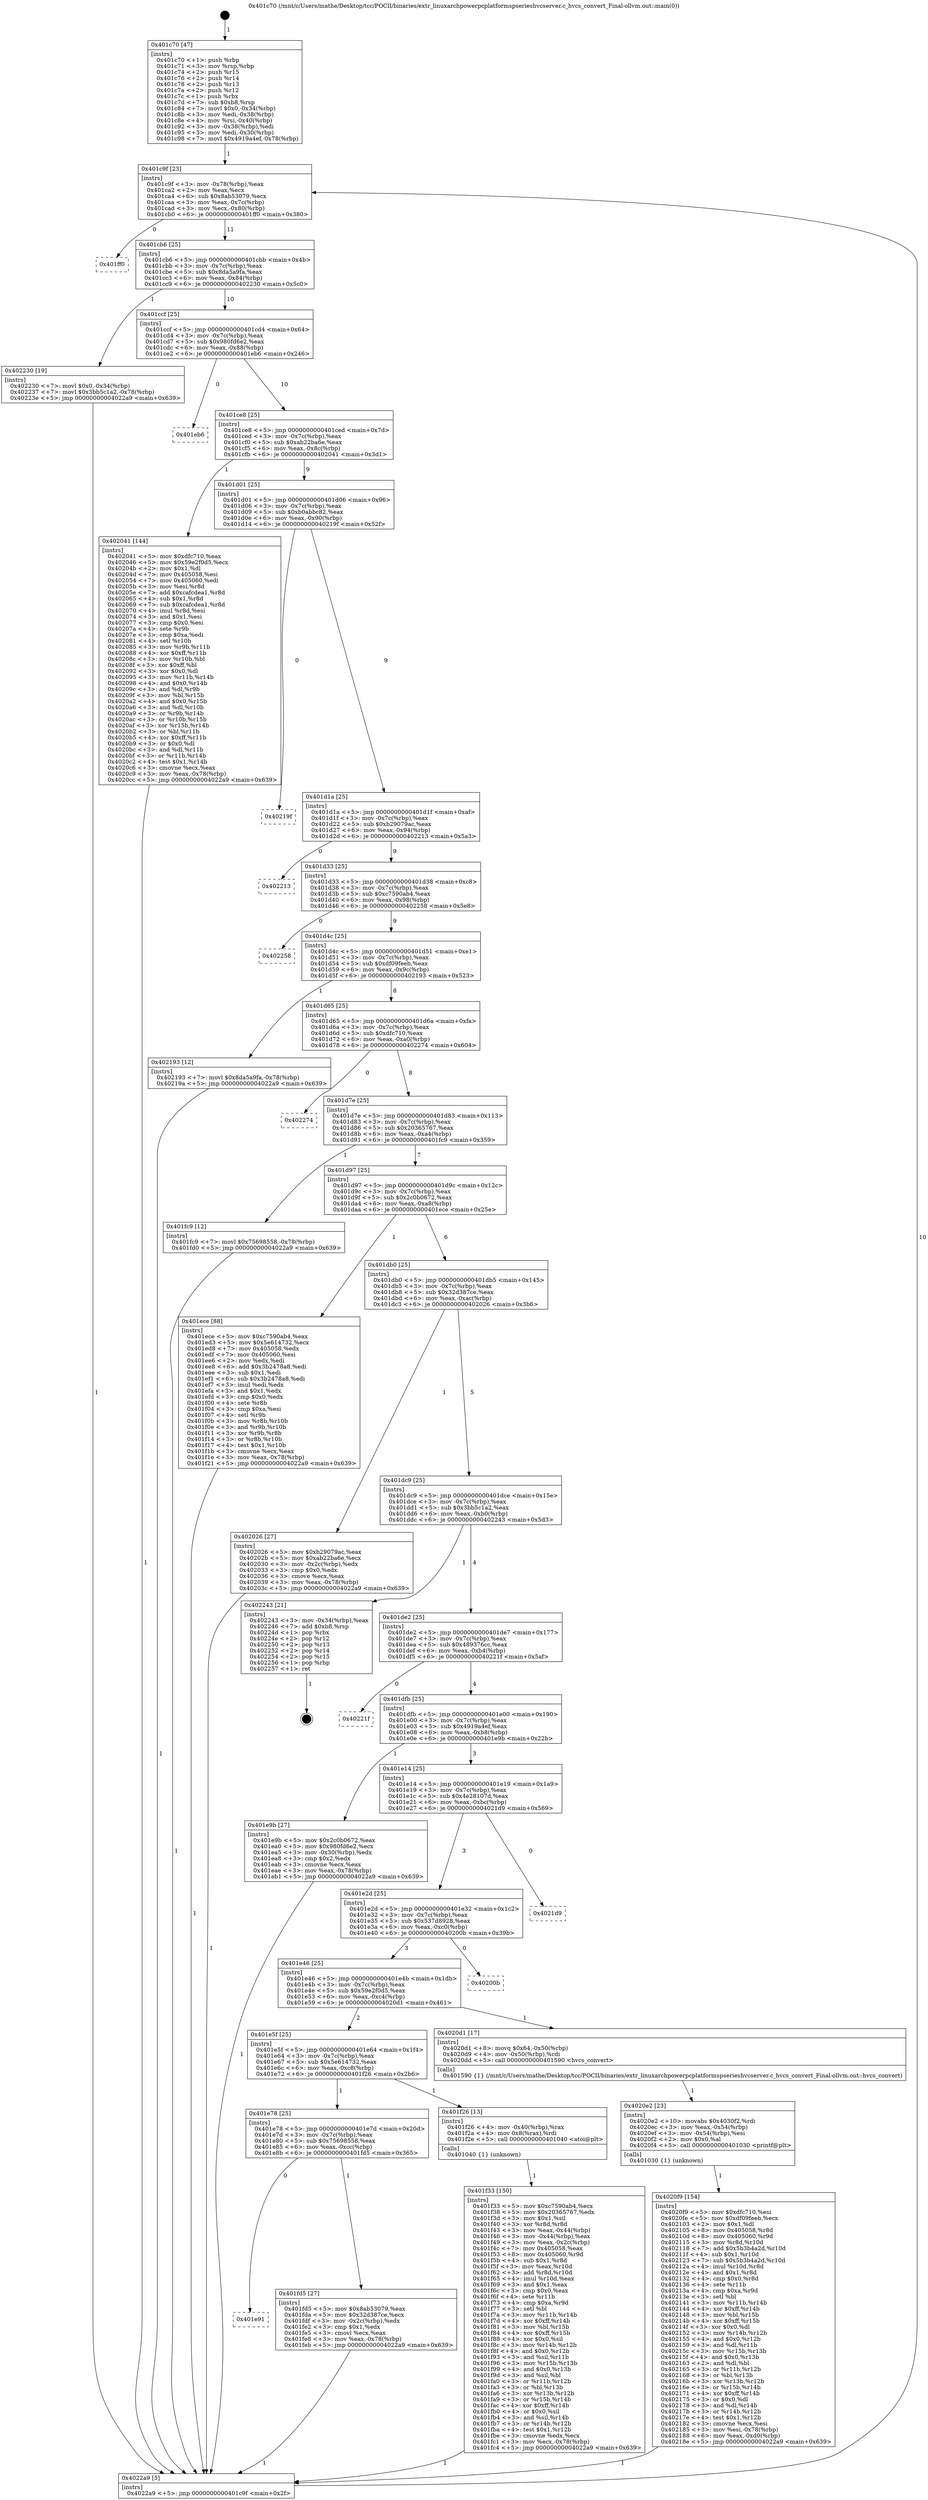 digraph "0x401c70" {
  label = "0x401c70 (/mnt/c/Users/mathe/Desktop/tcc/POCII/binaries/extr_linuxarchpowerpcplatformspserieshvcserver.c_hvcs_convert_Final-ollvm.out::main(0))"
  labelloc = "t"
  node[shape=record]

  Entry [label="",width=0.3,height=0.3,shape=circle,fillcolor=black,style=filled]
  "0x401c9f" [label="{
     0x401c9f [23]\l
     | [instrs]\l
     &nbsp;&nbsp;0x401c9f \<+3\>: mov -0x78(%rbp),%eax\l
     &nbsp;&nbsp;0x401ca2 \<+2\>: mov %eax,%ecx\l
     &nbsp;&nbsp;0x401ca4 \<+6\>: sub $0x8ab53079,%ecx\l
     &nbsp;&nbsp;0x401caa \<+3\>: mov %eax,-0x7c(%rbp)\l
     &nbsp;&nbsp;0x401cad \<+3\>: mov %ecx,-0x80(%rbp)\l
     &nbsp;&nbsp;0x401cb0 \<+6\>: je 0000000000401ff0 \<main+0x380\>\l
  }"]
  "0x401ff0" [label="{
     0x401ff0\l
  }", style=dashed]
  "0x401cb6" [label="{
     0x401cb6 [25]\l
     | [instrs]\l
     &nbsp;&nbsp;0x401cb6 \<+5\>: jmp 0000000000401cbb \<main+0x4b\>\l
     &nbsp;&nbsp;0x401cbb \<+3\>: mov -0x7c(%rbp),%eax\l
     &nbsp;&nbsp;0x401cbe \<+5\>: sub $0x8da5a9fa,%eax\l
     &nbsp;&nbsp;0x401cc3 \<+6\>: mov %eax,-0x84(%rbp)\l
     &nbsp;&nbsp;0x401cc9 \<+6\>: je 0000000000402230 \<main+0x5c0\>\l
  }"]
  Exit [label="",width=0.3,height=0.3,shape=circle,fillcolor=black,style=filled,peripheries=2]
  "0x402230" [label="{
     0x402230 [19]\l
     | [instrs]\l
     &nbsp;&nbsp;0x402230 \<+7\>: movl $0x0,-0x34(%rbp)\l
     &nbsp;&nbsp;0x402237 \<+7\>: movl $0x3bb5c1a2,-0x78(%rbp)\l
     &nbsp;&nbsp;0x40223e \<+5\>: jmp 00000000004022a9 \<main+0x639\>\l
  }"]
  "0x401ccf" [label="{
     0x401ccf [25]\l
     | [instrs]\l
     &nbsp;&nbsp;0x401ccf \<+5\>: jmp 0000000000401cd4 \<main+0x64\>\l
     &nbsp;&nbsp;0x401cd4 \<+3\>: mov -0x7c(%rbp),%eax\l
     &nbsp;&nbsp;0x401cd7 \<+5\>: sub $0x980fd6e2,%eax\l
     &nbsp;&nbsp;0x401cdc \<+6\>: mov %eax,-0x88(%rbp)\l
     &nbsp;&nbsp;0x401ce2 \<+6\>: je 0000000000401eb6 \<main+0x246\>\l
  }"]
  "0x4020f9" [label="{
     0x4020f9 [154]\l
     | [instrs]\l
     &nbsp;&nbsp;0x4020f9 \<+5\>: mov $0xdfc710,%esi\l
     &nbsp;&nbsp;0x4020fe \<+5\>: mov $0xdf09feeb,%ecx\l
     &nbsp;&nbsp;0x402103 \<+2\>: mov $0x1,%dl\l
     &nbsp;&nbsp;0x402105 \<+8\>: mov 0x405058,%r8d\l
     &nbsp;&nbsp;0x40210d \<+8\>: mov 0x405060,%r9d\l
     &nbsp;&nbsp;0x402115 \<+3\>: mov %r8d,%r10d\l
     &nbsp;&nbsp;0x402118 \<+7\>: add $0x5b3b4a2d,%r10d\l
     &nbsp;&nbsp;0x40211f \<+4\>: sub $0x1,%r10d\l
     &nbsp;&nbsp;0x402123 \<+7\>: sub $0x5b3b4a2d,%r10d\l
     &nbsp;&nbsp;0x40212a \<+4\>: imul %r10d,%r8d\l
     &nbsp;&nbsp;0x40212e \<+4\>: and $0x1,%r8d\l
     &nbsp;&nbsp;0x402132 \<+4\>: cmp $0x0,%r8d\l
     &nbsp;&nbsp;0x402136 \<+4\>: sete %r11b\l
     &nbsp;&nbsp;0x40213a \<+4\>: cmp $0xa,%r9d\l
     &nbsp;&nbsp;0x40213e \<+3\>: setl %bl\l
     &nbsp;&nbsp;0x402141 \<+3\>: mov %r11b,%r14b\l
     &nbsp;&nbsp;0x402144 \<+4\>: xor $0xff,%r14b\l
     &nbsp;&nbsp;0x402148 \<+3\>: mov %bl,%r15b\l
     &nbsp;&nbsp;0x40214b \<+4\>: xor $0xff,%r15b\l
     &nbsp;&nbsp;0x40214f \<+3\>: xor $0x0,%dl\l
     &nbsp;&nbsp;0x402152 \<+3\>: mov %r14b,%r12b\l
     &nbsp;&nbsp;0x402155 \<+4\>: and $0x0,%r12b\l
     &nbsp;&nbsp;0x402159 \<+3\>: and %dl,%r11b\l
     &nbsp;&nbsp;0x40215c \<+3\>: mov %r15b,%r13b\l
     &nbsp;&nbsp;0x40215f \<+4\>: and $0x0,%r13b\l
     &nbsp;&nbsp;0x402163 \<+2\>: and %dl,%bl\l
     &nbsp;&nbsp;0x402165 \<+3\>: or %r11b,%r12b\l
     &nbsp;&nbsp;0x402168 \<+3\>: or %bl,%r13b\l
     &nbsp;&nbsp;0x40216b \<+3\>: xor %r13b,%r12b\l
     &nbsp;&nbsp;0x40216e \<+3\>: or %r15b,%r14b\l
     &nbsp;&nbsp;0x402171 \<+4\>: xor $0xff,%r14b\l
     &nbsp;&nbsp;0x402175 \<+3\>: or $0x0,%dl\l
     &nbsp;&nbsp;0x402178 \<+3\>: and %dl,%r14b\l
     &nbsp;&nbsp;0x40217b \<+3\>: or %r14b,%r12b\l
     &nbsp;&nbsp;0x40217e \<+4\>: test $0x1,%r12b\l
     &nbsp;&nbsp;0x402182 \<+3\>: cmovne %ecx,%esi\l
     &nbsp;&nbsp;0x402185 \<+3\>: mov %esi,-0x78(%rbp)\l
     &nbsp;&nbsp;0x402188 \<+6\>: mov %eax,-0xd0(%rbp)\l
     &nbsp;&nbsp;0x40218e \<+5\>: jmp 00000000004022a9 \<main+0x639\>\l
  }"]
  "0x401eb6" [label="{
     0x401eb6\l
  }", style=dashed]
  "0x401ce8" [label="{
     0x401ce8 [25]\l
     | [instrs]\l
     &nbsp;&nbsp;0x401ce8 \<+5\>: jmp 0000000000401ced \<main+0x7d\>\l
     &nbsp;&nbsp;0x401ced \<+3\>: mov -0x7c(%rbp),%eax\l
     &nbsp;&nbsp;0x401cf0 \<+5\>: sub $0xab22ba6e,%eax\l
     &nbsp;&nbsp;0x401cf5 \<+6\>: mov %eax,-0x8c(%rbp)\l
     &nbsp;&nbsp;0x401cfb \<+6\>: je 0000000000402041 \<main+0x3d1\>\l
  }"]
  "0x4020e2" [label="{
     0x4020e2 [23]\l
     | [instrs]\l
     &nbsp;&nbsp;0x4020e2 \<+10\>: movabs $0x4030f2,%rdi\l
     &nbsp;&nbsp;0x4020ec \<+3\>: mov %eax,-0x54(%rbp)\l
     &nbsp;&nbsp;0x4020ef \<+3\>: mov -0x54(%rbp),%esi\l
     &nbsp;&nbsp;0x4020f2 \<+2\>: mov $0x0,%al\l
     &nbsp;&nbsp;0x4020f4 \<+5\>: call 0000000000401030 \<printf@plt\>\l
     | [calls]\l
     &nbsp;&nbsp;0x401030 \{1\} (unknown)\l
  }"]
  "0x402041" [label="{
     0x402041 [144]\l
     | [instrs]\l
     &nbsp;&nbsp;0x402041 \<+5\>: mov $0xdfc710,%eax\l
     &nbsp;&nbsp;0x402046 \<+5\>: mov $0x59e2f0d5,%ecx\l
     &nbsp;&nbsp;0x40204b \<+2\>: mov $0x1,%dl\l
     &nbsp;&nbsp;0x40204d \<+7\>: mov 0x405058,%esi\l
     &nbsp;&nbsp;0x402054 \<+7\>: mov 0x405060,%edi\l
     &nbsp;&nbsp;0x40205b \<+3\>: mov %esi,%r8d\l
     &nbsp;&nbsp;0x40205e \<+7\>: add $0xcafcdea1,%r8d\l
     &nbsp;&nbsp;0x402065 \<+4\>: sub $0x1,%r8d\l
     &nbsp;&nbsp;0x402069 \<+7\>: sub $0xcafcdea1,%r8d\l
     &nbsp;&nbsp;0x402070 \<+4\>: imul %r8d,%esi\l
     &nbsp;&nbsp;0x402074 \<+3\>: and $0x1,%esi\l
     &nbsp;&nbsp;0x402077 \<+3\>: cmp $0x0,%esi\l
     &nbsp;&nbsp;0x40207a \<+4\>: sete %r9b\l
     &nbsp;&nbsp;0x40207e \<+3\>: cmp $0xa,%edi\l
     &nbsp;&nbsp;0x402081 \<+4\>: setl %r10b\l
     &nbsp;&nbsp;0x402085 \<+3\>: mov %r9b,%r11b\l
     &nbsp;&nbsp;0x402088 \<+4\>: xor $0xff,%r11b\l
     &nbsp;&nbsp;0x40208c \<+3\>: mov %r10b,%bl\l
     &nbsp;&nbsp;0x40208f \<+3\>: xor $0xff,%bl\l
     &nbsp;&nbsp;0x402092 \<+3\>: xor $0x0,%dl\l
     &nbsp;&nbsp;0x402095 \<+3\>: mov %r11b,%r14b\l
     &nbsp;&nbsp;0x402098 \<+4\>: and $0x0,%r14b\l
     &nbsp;&nbsp;0x40209c \<+3\>: and %dl,%r9b\l
     &nbsp;&nbsp;0x40209f \<+3\>: mov %bl,%r15b\l
     &nbsp;&nbsp;0x4020a2 \<+4\>: and $0x0,%r15b\l
     &nbsp;&nbsp;0x4020a6 \<+3\>: and %dl,%r10b\l
     &nbsp;&nbsp;0x4020a9 \<+3\>: or %r9b,%r14b\l
     &nbsp;&nbsp;0x4020ac \<+3\>: or %r10b,%r15b\l
     &nbsp;&nbsp;0x4020af \<+3\>: xor %r15b,%r14b\l
     &nbsp;&nbsp;0x4020b2 \<+3\>: or %bl,%r11b\l
     &nbsp;&nbsp;0x4020b5 \<+4\>: xor $0xff,%r11b\l
     &nbsp;&nbsp;0x4020b9 \<+3\>: or $0x0,%dl\l
     &nbsp;&nbsp;0x4020bc \<+3\>: and %dl,%r11b\l
     &nbsp;&nbsp;0x4020bf \<+3\>: or %r11b,%r14b\l
     &nbsp;&nbsp;0x4020c2 \<+4\>: test $0x1,%r14b\l
     &nbsp;&nbsp;0x4020c6 \<+3\>: cmovne %ecx,%eax\l
     &nbsp;&nbsp;0x4020c9 \<+3\>: mov %eax,-0x78(%rbp)\l
     &nbsp;&nbsp;0x4020cc \<+5\>: jmp 00000000004022a9 \<main+0x639\>\l
  }"]
  "0x401d01" [label="{
     0x401d01 [25]\l
     | [instrs]\l
     &nbsp;&nbsp;0x401d01 \<+5\>: jmp 0000000000401d06 \<main+0x96\>\l
     &nbsp;&nbsp;0x401d06 \<+3\>: mov -0x7c(%rbp),%eax\l
     &nbsp;&nbsp;0x401d09 \<+5\>: sub $0xb0abbc82,%eax\l
     &nbsp;&nbsp;0x401d0e \<+6\>: mov %eax,-0x90(%rbp)\l
     &nbsp;&nbsp;0x401d14 \<+6\>: je 000000000040219f \<main+0x52f\>\l
  }"]
  "0x401e91" [label="{
     0x401e91\l
  }", style=dashed]
  "0x40219f" [label="{
     0x40219f\l
  }", style=dashed]
  "0x401d1a" [label="{
     0x401d1a [25]\l
     | [instrs]\l
     &nbsp;&nbsp;0x401d1a \<+5\>: jmp 0000000000401d1f \<main+0xaf\>\l
     &nbsp;&nbsp;0x401d1f \<+3\>: mov -0x7c(%rbp),%eax\l
     &nbsp;&nbsp;0x401d22 \<+5\>: sub $0xb29079ac,%eax\l
     &nbsp;&nbsp;0x401d27 \<+6\>: mov %eax,-0x94(%rbp)\l
     &nbsp;&nbsp;0x401d2d \<+6\>: je 0000000000402213 \<main+0x5a3\>\l
  }"]
  "0x401fd5" [label="{
     0x401fd5 [27]\l
     | [instrs]\l
     &nbsp;&nbsp;0x401fd5 \<+5\>: mov $0x8ab53079,%eax\l
     &nbsp;&nbsp;0x401fda \<+5\>: mov $0x32d387ce,%ecx\l
     &nbsp;&nbsp;0x401fdf \<+3\>: mov -0x2c(%rbp),%edx\l
     &nbsp;&nbsp;0x401fe2 \<+3\>: cmp $0x1,%edx\l
     &nbsp;&nbsp;0x401fe5 \<+3\>: cmovl %ecx,%eax\l
     &nbsp;&nbsp;0x401fe8 \<+3\>: mov %eax,-0x78(%rbp)\l
     &nbsp;&nbsp;0x401feb \<+5\>: jmp 00000000004022a9 \<main+0x639\>\l
  }"]
  "0x402213" [label="{
     0x402213\l
  }", style=dashed]
  "0x401d33" [label="{
     0x401d33 [25]\l
     | [instrs]\l
     &nbsp;&nbsp;0x401d33 \<+5\>: jmp 0000000000401d38 \<main+0xc8\>\l
     &nbsp;&nbsp;0x401d38 \<+3\>: mov -0x7c(%rbp),%eax\l
     &nbsp;&nbsp;0x401d3b \<+5\>: sub $0xc7590ab4,%eax\l
     &nbsp;&nbsp;0x401d40 \<+6\>: mov %eax,-0x98(%rbp)\l
     &nbsp;&nbsp;0x401d46 \<+6\>: je 0000000000402258 \<main+0x5e8\>\l
  }"]
  "0x401f33" [label="{
     0x401f33 [150]\l
     | [instrs]\l
     &nbsp;&nbsp;0x401f33 \<+5\>: mov $0xc7590ab4,%ecx\l
     &nbsp;&nbsp;0x401f38 \<+5\>: mov $0x20365767,%edx\l
     &nbsp;&nbsp;0x401f3d \<+3\>: mov $0x1,%sil\l
     &nbsp;&nbsp;0x401f40 \<+3\>: xor %r8d,%r8d\l
     &nbsp;&nbsp;0x401f43 \<+3\>: mov %eax,-0x44(%rbp)\l
     &nbsp;&nbsp;0x401f46 \<+3\>: mov -0x44(%rbp),%eax\l
     &nbsp;&nbsp;0x401f49 \<+3\>: mov %eax,-0x2c(%rbp)\l
     &nbsp;&nbsp;0x401f4c \<+7\>: mov 0x405058,%eax\l
     &nbsp;&nbsp;0x401f53 \<+8\>: mov 0x405060,%r9d\l
     &nbsp;&nbsp;0x401f5b \<+4\>: sub $0x1,%r8d\l
     &nbsp;&nbsp;0x401f5f \<+3\>: mov %eax,%r10d\l
     &nbsp;&nbsp;0x401f62 \<+3\>: add %r8d,%r10d\l
     &nbsp;&nbsp;0x401f65 \<+4\>: imul %r10d,%eax\l
     &nbsp;&nbsp;0x401f69 \<+3\>: and $0x1,%eax\l
     &nbsp;&nbsp;0x401f6c \<+3\>: cmp $0x0,%eax\l
     &nbsp;&nbsp;0x401f6f \<+4\>: sete %r11b\l
     &nbsp;&nbsp;0x401f73 \<+4\>: cmp $0xa,%r9d\l
     &nbsp;&nbsp;0x401f77 \<+3\>: setl %bl\l
     &nbsp;&nbsp;0x401f7a \<+3\>: mov %r11b,%r14b\l
     &nbsp;&nbsp;0x401f7d \<+4\>: xor $0xff,%r14b\l
     &nbsp;&nbsp;0x401f81 \<+3\>: mov %bl,%r15b\l
     &nbsp;&nbsp;0x401f84 \<+4\>: xor $0xff,%r15b\l
     &nbsp;&nbsp;0x401f88 \<+4\>: xor $0x0,%sil\l
     &nbsp;&nbsp;0x401f8c \<+3\>: mov %r14b,%r12b\l
     &nbsp;&nbsp;0x401f8f \<+4\>: and $0x0,%r12b\l
     &nbsp;&nbsp;0x401f93 \<+3\>: and %sil,%r11b\l
     &nbsp;&nbsp;0x401f96 \<+3\>: mov %r15b,%r13b\l
     &nbsp;&nbsp;0x401f99 \<+4\>: and $0x0,%r13b\l
     &nbsp;&nbsp;0x401f9d \<+3\>: and %sil,%bl\l
     &nbsp;&nbsp;0x401fa0 \<+3\>: or %r11b,%r12b\l
     &nbsp;&nbsp;0x401fa3 \<+3\>: or %bl,%r13b\l
     &nbsp;&nbsp;0x401fa6 \<+3\>: xor %r13b,%r12b\l
     &nbsp;&nbsp;0x401fa9 \<+3\>: or %r15b,%r14b\l
     &nbsp;&nbsp;0x401fac \<+4\>: xor $0xff,%r14b\l
     &nbsp;&nbsp;0x401fb0 \<+4\>: or $0x0,%sil\l
     &nbsp;&nbsp;0x401fb4 \<+3\>: and %sil,%r14b\l
     &nbsp;&nbsp;0x401fb7 \<+3\>: or %r14b,%r12b\l
     &nbsp;&nbsp;0x401fba \<+4\>: test $0x1,%r12b\l
     &nbsp;&nbsp;0x401fbe \<+3\>: cmovne %edx,%ecx\l
     &nbsp;&nbsp;0x401fc1 \<+3\>: mov %ecx,-0x78(%rbp)\l
     &nbsp;&nbsp;0x401fc4 \<+5\>: jmp 00000000004022a9 \<main+0x639\>\l
  }"]
  "0x402258" [label="{
     0x402258\l
  }", style=dashed]
  "0x401d4c" [label="{
     0x401d4c [25]\l
     | [instrs]\l
     &nbsp;&nbsp;0x401d4c \<+5\>: jmp 0000000000401d51 \<main+0xe1\>\l
     &nbsp;&nbsp;0x401d51 \<+3\>: mov -0x7c(%rbp),%eax\l
     &nbsp;&nbsp;0x401d54 \<+5\>: sub $0xdf09feeb,%eax\l
     &nbsp;&nbsp;0x401d59 \<+6\>: mov %eax,-0x9c(%rbp)\l
     &nbsp;&nbsp;0x401d5f \<+6\>: je 0000000000402193 \<main+0x523\>\l
  }"]
  "0x401e78" [label="{
     0x401e78 [25]\l
     | [instrs]\l
     &nbsp;&nbsp;0x401e78 \<+5\>: jmp 0000000000401e7d \<main+0x20d\>\l
     &nbsp;&nbsp;0x401e7d \<+3\>: mov -0x7c(%rbp),%eax\l
     &nbsp;&nbsp;0x401e80 \<+5\>: sub $0x75698558,%eax\l
     &nbsp;&nbsp;0x401e85 \<+6\>: mov %eax,-0xcc(%rbp)\l
     &nbsp;&nbsp;0x401e8b \<+6\>: je 0000000000401fd5 \<main+0x365\>\l
  }"]
  "0x402193" [label="{
     0x402193 [12]\l
     | [instrs]\l
     &nbsp;&nbsp;0x402193 \<+7\>: movl $0x8da5a9fa,-0x78(%rbp)\l
     &nbsp;&nbsp;0x40219a \<+5\>: jmp 00000000004022a9 \<main+0x639\>\l
  }"]
  "0x401d65" [label="{
     0x401d65 [25]\l
     | [instrs]\l
     &nbsp;&nbsp;0x401d65 \<+5\>: jmp 0000000000401d6a \<main+0xfa\>\l
     &nbsp;&nbsp;0x401d6a \<+3\>: mov -0x7c(%rbp),%eax\l
     &nbsp;&nbsp;0x401d6d \<+5\>: sub $0xdfc710,%eax\l
     &nbsp;&nbsp;0x401d72 \<+6\>: mov %eax,-0xa0(%rbp)\l
     &nbsp;&nbsp;0x401d78 \<+6\>: je 0000000000402274 \<main+0x604\>\l
  }"]
  "0x401f26" [label="{
     0x401f26 [13]\l
     | [instrs]\l
     &nbsp;&nbsp;0x401f26 \<+4\>: mov -0x40(%rbp),%rax\l
     &nbsp;&nbsp;0x401f2a \<+4\>: mov 0x8(%rax),%rdi\l
     &nbsp;&nbsp;0x401f2e \<+5\>: call 0000000000401040 \<atoi@plt\>\l
     | [calls]\l
     &nbsp;&nbsp;0x401040 \{1\} (unknown)\l
  }"]
  "0x402274" [label="{
     0x402274\l
  }", style=dashed]
  "0x401d7e" [label="{
     0x401d7e [25]\l
     | [instrs]\l
     &nbsp;&nbsp;0x401d7e \<+5\>: jmp 0000000000401d83 \<main+0x113\>\l
     &nbsp;&nbsp;0x401d83 \<+3\>: mov -0x7c(%rbp),%eax\l
     &nbsp;&nbsp;0x401d86 \<+5\>: sub $0x20365767,%eax\l
     &nbsp;&nbsp;0x401d8b \<+6\>: mov %eax,-0xa4(%rbp)\l
     &nbsp;&nbsp;0x401d91 \<+6\>: je 0000000000401fc9 \<main+0x359\>\l
  }"]
  "0x401e5f" [label="{
     0x401e5f [25]\l
     | [instrs]\l
     &nbsp;&nbsp;0x401e5f \<+5\>: jmp 0000000000401e64 \<main+0x1f4\>\l
     &nbsp;&nbsp;0x401e64 \<+3\>: mov -0x7c(%rbp),%eax\l
     &nbsp;&nbsp;0x401e67 \<+5\>: sub $0x5e614732,%eax\l
     &nbsp;&nbsp;0x401e6c \<+6\>: mov %eax,-0xc8(%rbp)\l
     &nbsp;&nbsp;0x401e72 \<+6\>: je 0000000000401f26 \<main+0x2b6\>\l
  }"]
  "0x401fc9" [label="{
     0x401fc9 [12]\l
     | [instrs]\l
     &nbsp;&nbsp;0x401fc9 \<+7\>: movl $0x75698558,-0x78(%rbp)\l
     &nbsp;&nbsp;0x401fd0 \<+5\>: jmp 00000000004022a9 \<main+0x639\>\l
  }"]
  "0x401d97" [label="{
     0x401d97 [25]\l
     | [instrs]\l
     &nbsp;&nbsp;0x401d97 \<+5\>: jmp 0000000000401d9c \<main+0x12c\>\l
     &nbsp;&nbsp;0x401d9c \<+3\>: mov -0x7c(%rbp),%eax\l
     &nbsp;&nbsp;0x401d9f \<+5\>: sub $0x2c0b0672,%eax\l
     &nbsp;&nbsp;0x401da4 \<+6\>: mov %eax,-0xa8(%rbp)\l
     &nbsp;&nbsp;0x401daa \<+6\>: je 0000000000401ece \<main+0x25e\>\l
  }"]
  "0x4020d1" [label="{
     0x4020d1 [17]\l
     | [instrs]\l
     &nbsp;&nbsp;0x4020d1 \<+8\>: movq $0x64,-0x50(%rbp)\l
     &nbsp;&nbsp;0x4020d9 \<+4\>: mov -0x50(%rbp),%rdi\l
     &nbsp;&nbsp;0x4020dd \<+5\>: call 0000000000401590 \<hvcs_convert\>\l
     | [calls]\l
     &nbsp;&nbsp;0x401590 \{1\} (/mnt/c/Users/mathe/Desktop/tcc/POCII/binaries/extr_linuxarchpowerpcplatformspserieshvcserver.c_hvcs_convert_Final-ollvm.out::hvcs_convert)\l
  }"]
  "0x401ece" [label="{
     0x401ece [88]\l
     | [instrs]\l
     &nbsp;&nbsp;0x401ece \<+5\>: mov $0xc7590ab4,%eax\l
     &nbsp;&nbsp;0x401ed3 \<+5\>: mov $0x5e614732,%ecx\l
     &nbsp;&nbsp;0x401ed8 \<+7\>: mov 0x405058,%edx\l
     &nbsp;&nbsp;0x401edf \<+7\>: mov 0x405060,%esi\l
     &nbsp;&nbsp;0x401ee6 \<+2\>: mov %edx,%edi\l
     &nbsp;&nbsp;0x401ee8 \<+6\>: add $0x3b2478a8,%edi\l
     &nbsp;&nbsp;0x401eee \<+3\>: sub $0x1,%edi\l
     &nbsp;&nbsp;0x401ef1 \<+6\>: sub $0x3b2478a8,%edi\l
     &nbsp;&nbsp;0x401ef7 \<+3\>: imul %edi,%edx\l
     &nbsp;&nbsp;0x401efa \<+3\>: and $0x1,%edx\l
     &nbsp;&nbsp;0x401efd \<+3\>: cmp $0x0,%edx\l
     &nbsp;&nbsp;0x401f00 \<+4\>: sete %r8b\l
     &nbsp;&nbsp;0x401f04 \<+3\>: cmp $0xa,%esi\l
     &nbsp;&nbsp;0x401f07 \<+4\>: setl %r9b\l
     &nbsp;&nbsp;0x401f0b \<+3\>: mov %r8b,%r10b\l
     &nbsp;&nbsp;0x401f0e \<+3\>: and %r9b,%r10b\l
     &nbsp;&nbsp;0x401f11 \<+3\>: xor %r9b,%r8b\l
     &nbsp;&nbsp;0x401f14 \<+3\>: or %r8b,%r10b\l
     &nbsp;&nbsp;0x401f17 \<+4\>: test $0x1,%r10b\l
     &nbsp;&nbsp;0x401f1b \<+3\>: cmovne %ecx,%eax\l
     &nbsp;&nbsp;0x401f1e \<+3\>: mov %eax,-0x78(%rbp)\l
     &nbsp;&nbsp;0x401f21 \<+5\>: jmp 00000000004022a9 \<main+0x639\>\l
  }"]
  "0x401db0" [label="{
     0x401db0 [25]\l
     | [instrs]\l
     &nbsp;&nbsp;0x401db0 \<+5\>: jmp 0000000000401db5 \<main+0x145\>\l
     &nbsp;&nbsp;0x401db5 \<+3\>: mov -0x7c(%rbp),%eax\l
     &nbsp;&nbsp;0x401db8 \<+5\>: sub $0x32d387ce,%eax\l
     &nbsp;&nbsp;0x401dbd \<+6\>: mov %eax,-0xac(%rbp)\l
     &nbsp;&nbsp;0x401dc3 \<+6\>: je 0000000000402026 \<main+0x3b6\>\l
  }"]
  "0x401e46" [label="{
     0x401e46 [25]\l
     | [instrs]\l
     &nbsp;&nbsp;0x401e46 \<+5\>: jmp 0000000000401e4b \<main+0x1db\>\l
     &nbsp;&nbsp;0x401e4b \<+3\>: mov -0x7c(%rbp),%eax\l
     &nbsp;&nbsp;0x401e4e \<+5\>: sub $0x59e2f0d5,%eax\l
     &nbsp;&nbsp;0x401e53 \<+6\>: mov %eax,-0xc4(%rbp)\l
     &nbsp;&nbsp;0x401e59 \<+6\>: je 00000000004020d1 \<main+0x461\>\l
  }"]
  "0x402026" [label="{
     0x402026 [27]\l
     | [instrs]\l
     &nbsp;&nbsp;0x402026 \<+5\>: mov $0xb29079ac,%eax\l
     &nbsp;&nbsp;0x40202b \<+5\>: mov $0xab22ba6e,%ecx\l
     &nbsp;&nbsp;0x402030 \<+3\>: mov -0x2c(%rbp),%edx\l
     &nbsp;&nbsp;0x402033 \<+3\>: cmp $0x0,%edx\l
     &nbsp;&nbsp;0x402036 \<+3\>: cmove %ecx,%eax\l
     &nbsp;&nbsp;0x402039 \<+3\>: mov %eax,-0x78(%rbp)\l
     &nbsp;&nbsp;0x40203c \<+5\>: jmp 00000000004022a9 \<main+0x639\>\l
  }"]
  "0x401dc9" [label="{
     0x401dc9 [25]\l
     | [instrs]\l
     &nbsp;&nbsp;0x401dc9 \<+5\>: jmp 0000000000401dce \<main+0x15e\>\l
     &nbsp;&nbsp;0x401dce \<+3\>: mov -0x7c(%rbp),%eax\l
     &nbsp;&nbsp;0x401dd1 \<+5\>: sub $0x3bb5c1a2,%eax\l
     &nbsp;&nbsp;0x401dd6 \<+6\>: mov %eax,-0xb0(%rbp)\l
     &nbsp;&nbsp;0x401ddc \<+6\>: je 0000000000402243 \<main+0x5d3\>\l
  }"]
  "0x40200b" [label="{
     0x40200b\l
  }", style=dashed]
  "0x402243" [label="{
     0x402243 [21]\l
     | [instrs]\l
     &nbsp;&nbsp;0x402243 \<+3\>: mov -0x34(%rbp),%eax\l
     &nbsp;&nbsp;0x402246 \<+7\>: add $0xb8,%rsp\l
     &nbsp;&nbsp;0x40224d \<+1\>: pop %rbx\l
     &nbsp;&nbsp;0x40224e \<+2\>: pop %r12\l
     &nbsp;&nbsp;0x402250 \<+2\>: pop %r13\l
     &nbsp;&nbsp;0x402252 \<+2\>: pop %r14\l
     &nbsp;&nbsp;0x402254 \<+2\>: pop %r15\l
     &nbsp;&nbsp;0x402256 \<+1\>: pop %rbp\l
     &nbsp;&nbsp;0x402257 \<+1\>: ret\l
  }"]
  "0x401de2" [label="{
     0x401de2 [25]\l
     | [instrs]\l
     &nbsp;&nbsp;0x401de2 \<+5\>: jmp 0000000000401de7 \<main+0x177\>\l
     &nbsp;&nbsp;0x401de7 \<+3\>: mov -0x7c(%rbp),%eax\l
     &nbsp;&nbsp;0x401dea \<+5\>: sub $0x489376cc,%eax\l
     &nbsp;&nbsp;0x401def \<+6\>: mov %eax,-0xb4(%rbp)\l
     &nbsp;&nbsp;0x401df5 \<+6\>: je 000000000040221f \<main+0x5af\>\l
  }"]
  "0x401e2d" [label="{
     0x401e2d [25]\l
     | [instrs]\l
     &nbsp;&nbsp;0x401e2d \<+5\>: jmp 0000000000401e32 \<main+0x1c2\>\l
     &nbsp;&nbsp;0x401e32 \<+3\>: mov -0x7c(%rbp),%eax\l
     &nbsp;&nbsp;0x401e35 \<+5\>: sub $0x537d8928,%eax\l
     &nbsp;&nbsp;0x401e3a \<+6\>: mov %eax,-0xc0(%rbp)\l
     &nbsp;&nbsp;0x401e40 \<+6\>: je 000000000040200b \<main+0x39b\>\l
  }"]
  "0x40221f" [label="{
     0x40221f\l
  }", style=dashed]
  "0x401dfb" [label="{
     0x401dfb [25]\l
     | [instrs]\l
     &nbsp;&nbsp;0x401dfb \<+5\>: jmp 0000000000401e00 \<main+0x190\>\l
     &nbsp;&nbsp;0x401e00 \<+3\>: mov -0x7c(%rbp),%eax\l
     &nbsp;&nbsp;0x401e03 \<+5\>: sub $0x4919a4ef,%eax\l
     &nbsp;&nbsp;0x401e08 \<+6\>: mov %eax,-0xb8(%rbp)\l
     &nbsp;&nbsp;0x401e0e \<+6\>: je 0000000000401e9b \<main+0x22b\>\l
  }"]
  "0x4021d9" [label="{
     0x4021d9\l
  }", style=dashed]
  "0x401e9b" [label="{
     0x401e9b [27]\l
     | [instrs]\l
     &nbsp;&nbsp;0x401e9b \<+5\>: mov $0x2c0b0672,%eax\l
     &nbsp;&nbsp;0x401ea0 \<+5\>: mov $0x980fd6e2,%ecx\l
     &nbsp;&nbsp;0x401ea5 \<+3\>: mov -0x30(%rbp),%edx\l
     &nbsp;&nbsp;0x401ea8 \<+3\>: cmp $0x2,%edx\l
     &nbsp;&nbsp;0x401eab \<+3\>: cmovne %ecx,%eax\l
     &nbsp;&nbsp;0x401eae \<+3\>: mov %eax,-0x78(%rbp)\l
     &nbsp;&nbsp;0x401eb1 \<+5\>: jmp 00000000004022a9 \<main+0x639\>\l
  }"]
  "0x401e14" [label="{
     0x401e14 [25]\l
     | [instrs]\l
     &nbsp;&nbsp;0x401e14 \<+5\>: jmp 0000000000401e19 \<main+0x1a9\>\l
     &nbsp;&nbsp;0x401e19 \<+3\>: mov -0x7c(%rbp),%eax\l
     &nbsp;&nbsp;0x401e1c \<+5\>: sub $0x4e28107d,%eax\l
     &nbsp;&nbsp;0x401e21 \<+6\>: mov %eax,-0xbc(%rbp)\l
     &nbsp;&nbsp;0x401e27 \<+6\>: je 00000000004021d9 \<main+0x569\>\l
  }"]
  "0x4022a9" [label="{
     0x4022a9 [5]\l
     | [instrs]\l
     &nbsp;&nbsp;0x4022a9 \<+5\>: jmp 0000000000401c9f \<main+0x2f\>\l
  }"]
  "0x401c70" [label="{
     0x401c70 [47]\l
     | [instrs]\l
     &nbsp;&nbsp;0x401c70 \<+1\>: push %rbp\l
     &nbsp;&nbsp;0x401c71 \<+3\>: mov %rsp,%rbp\l
     &nbsp;&nbsp;0x401c74 \<+2\>: push %r15\l
     &nbsp;&nbsp;0x401c76 \<+2\>: push %r14\l
     &nbsp;&nbsp;0x401c78 \<+2\>: push %r13\l
     &nbsp;&nbsp;0x401c7a \<+2\>: push %r12\l
     &nbsp;&nbsp;0x401c7c \<+1\>: push %rbx\l
     &nbsp;&nbsp;0x401c7d \<+7\>: sub $0xb8,%rsp\l
     &nbsp;&nbsp;0x401c84 \<+7\>: movl $0x0,-0x34(%rbp)\l
     &nbsp;&nbsp;0x401c8b \<+3\>: mov %edi,-0x38(%rbp)\l
     &nbsp;&nbsp;0x401c8e \<+4\>: mov %rsi,-0x40(%rbp)\l
     &nbsp;&nbsp;0x401c92 \<+3\>: mov -0x38(%rbp),%edi\l
     &nbsp;&nbsp;0x401c95 \<+3\>: mov %edi,-0x30(%rbp)\l
     &nbsp;&nbsp;0x401c98 \<+7\>: movl $0x4919a4ef,-0x78(%rbp)\l
  }"]
  Entry -> "0x401c70" [label=" 1"]
  "0x401c9f" -> "0x401ff0" [label=" 0"]
  "0x401c9f" -> "0x401cb6" [label=" 11"]
  "0x402243" -> Exit [label=" 1"]
  "0x401cb6" -> "0x402230" [label=" 1"]
  "0x401cb6" -> "0x401ccf" [label=" 10"]
  "0x402230" -> "0x4022a9" [label=" 1"]
  "0x401ccf" -> "0x401eb6" [label=" 0"]
  "0x401ccf" -> "0x401ce8" [label=" 10"]
  "0x402193" -> "0x4022a9" [label=" 1"]
  "0x401ce8" -> "0x402041" [label=" 1"]
  "0x401ce8" -> "0x401d01" [label=" 9"]
  "0x4020f9" -> "0x4022a9" [label=" 1"]
  "0x401d01" -> "0x40219f" [label=" 0"]
  "0x401d01" -> "0x401d1a" [label=" 9"]
  "0x4020e2" -> "0x4020f9" [label=" 1"]
  "0x401d1a" -> "0x402213" [label=" 0"]
  "0x401d1a" -> "0x401d33" [label=" 9"]
  "0x4020d1" -> "0x4020e2" [label=" 1"]
  "0x401d33" -> "0x402258" [label=" 0"]
  "0x401d33" -> "0x401d4c" [label=" 9"]
  "0x402026" -> "0x4022a9" [label=" 1"]
  "0x401d4c" -> "0x402193" [label=" 1"]
  "0x401d4c" -> "0x401d65" [label=" 8"]
  "0x401fd5" -> "0x4022a9" [label=" 1"]
  "0x401d65" -> "0x402274" [label=" 0"]
  "0x401d65" -> "0x401d7e" [label=" 8"]
  "0x401e78" -> "0x401e91" [label=" 0"]
  "0x401d7e" -> "0x401fc9" [label=" 1"]
  "0x401d7e" -> "0x401d97" [label=" 7"]
  "0x402041" -> "0x4022a9" [label=" 1"]
  "0x401d97" -> "0x401ece" [label=" 1"]
  "0x401d97" -> "0x401db0" [label=" 6"]
  "0x401fc9" -> "0x4022a9" [label=" 1"]
  "0x401db0" -> "0x402026" [label=" 1"]
  "0x401db0" -> "0x401dc9" [label=" 5"]
  "0x401f26" -> "0x401f33" [label=" 1"]
  "0x401dc9" -> "0x402243" [label=" 1"]
  "0x401dc9" -> "0x401de2" [label=" 4"]
  "0x401e5f" -> "0x401e78" [label=" 1"]
  "0x401de2" -> "0x40221f" [label=" 0"]
  "0x401de2" -> "0x401dfb" [label=" 4"]
  "0x401e78" -> "0x401fd5" [label=" 1"]
  "0x401dfb" -> "0x401e9b" [label=" 1"]
  "0x401dfb" -> "0x401e14" [label=" 3"]
  "0x401e9b" -> "0x4022a9" [label=" 1"]
  "0x401c70" -> "0x401c9f" [label=" 1"]
  "0x4022a9" -> "0x401c9f" [label=" 10"]
  "0x401ece" -> "0x4022a9" [label=" 1"]
  "0x401e46" -> "0x401e5f" [label=" 2"]
  "0x401e14" -> "0x4021d9" [label=" 0"]
  "0x401e14" -> "0x401e2d" [label=" 3"]
  "0x401e5f" -> "0x401f26" [label=" 1"]
  "0x401e2d" -> "0x40200b" [label=" 0"]
  "0x401e2d" -> "0x401e46" [label=" 3"]
  "0x401f33" -> "0x4022a9" [label=" 1"]
  "0x401e46" -> "0x4020d1" [label=" 1"]
}
